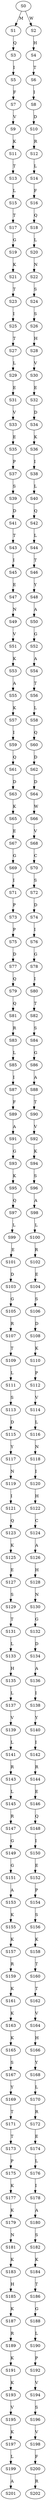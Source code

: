 strict digraph  {
	S0 -> S1 [ label = M ];
	S0 -> S2 [ label = W ];
	S1 -> S3 [ label = Q ];
	S2 -> S4 [ label = H ];
	S3 -> S5 [ label = I ];
	S4 -> S6 [ label = T ];
	S5 -> S7 [ label = F ];
	S6 -> S8 [ label = I ];
	S7 -> S9 [ label = V ];
	S8 -> S10 [ label = D ];
	S9 -> S11 [ label = K ];
	S10 -> S12 [ label = R ];
	S11 -> S13 [ label = T ];
	S12 -> S14 [ label = L ];
	S13 -> S15 [ label = L ];
	S14 -> S16 [ label = F ];
	S15 -> S17 [ label = T ];
	S16 -> S18 [ label = Q ];
	S17 -> S19 [ label = G ];
	S18 -> S20 [ label = L ];
	S19 -> S21 [ label = K ];
	S20 -> S22 [ label = N ];
	S21 -> S23 [ label = T ];
	S22 -> S24 [ label = S ];
	S23 -> S25 [ label = I ];
	S24 -> S26 [ label = S ];
	S25 -> S27 [ label = T ];
	S26 -> S28 [ label = H ];
	S27 -> S29 [ label = L ];
	S28 -> S30 [ label = V ];
	S29 -> S31 [ label = E ];
	S30 -> S32 [ label = E ];
	S31 -> S33 [ label = V ];
	S32 -> S34 [ label = D ];
	S33 -> S35 [ label = E ];
	S34 -> S36 [ label = K ];
	S35 -> S37 [ label = P ];
	S36 -> S38 [ label = I ];
	S37 -> S39 [ label = S ];
	S38 -> S40 [ label = L ];
	S39 -> S41 [ label = D ];
	S40 -> S42 [ label = Q ];
	S41 -> S43 [ label = T ];
	S42 -> S44 [ label = L ];
	S43 -> S45 [ label = I ];
	S44 -> S46 [ label = T ];
	S45 -> S47 [ label = E ];
	S46 -> S48 [ label = Y ];
	S47 -> S49 [ label = N ];
	S48 -> S50 [ label = A ];
	S49 -> S51 [ label = V ];
	S50 -> S52 [ label = G ];
	S51 -> S53 [ label = K ];
	S52 -> S54 [ label = A ];
	S53 -> S55 [ label = A ];
	S54 -> S56 [ label = T ];
	S55 -> S57 [ label = K ];
	S56 -> S58 [ label = L ];
	S57 -> S59 [ label = I ];
	S58 -> S60 [ label = Q ];
	S59 -> S61 [ label = Q ];
	S60 -> S62 [ label = D ];
	S61 -> S63 [ label = D ];
	S62 -> S64 [ label = D ];
	S63 -> S65 [ label = K ];
	S64 -> S66 [ label = W ];
	S65 -> S67 [ label = E ];
	S66 -> S68 [ label = V ];
	S67 -> S69 [ label = G ];
	S68 -> S70 [ label = C ];
	S69 -> S71 [ label = I ];
	S70 -> S72 [ label = S ];
	S71 -> S73 [ label = P ];
	S72 -> S74 [ label = D ];
	S73 -> S75 [ label = P ];
	S74 -> S76 [ label = I ];
	S75 -> S77 [ label = D ];
	S76 -> S78 [ label = G ];
	S77 -> S79 [ label = Q ];
	S78 -> S80 [ label = I ];
	S79 -> S81 [ label = Q ];
	S80 -> S82 [ label = T ];
	S81 -> S83 [ label = R ];
	S82 -> S84 [ label = S ];
	S83 -> S85 [ label = L ];
	S84 -> S86 [ label = G ];
	S85 -> S87 [ label = I ];
	S86 -> S88 [ label = A ];
	S87 -> S89 [ label = F ];
	S88 -> S90 [ label = T ];
	S89 -> S91 [ label = A ];
	S90 -> S92 [ label = V ];
	S91 -> S93 [ label = G ];
	S92 -> S94 [ label = K ];
	S93 -> S95 [ label = K ];
	S94 -> S96 [ label = S ];
	S95 -> S97 [ label = Q ];
	S96 -> S98 [ label = A ];
	S97 -> S99 [ label = L ];
	S98 -> S100 [ label = L ];
	S99 -> S101 [ label = E ];
	S100 -> S102 [ label = R ];
	S101 -> S103 [ label = D ];
	S102 -> S104 [ label = E ];
	S103 -> S105 [ label = G ];
	S104 -> S106 [ label = S ];
	S105 -> S107 [ label = R ];
	S106 -> S108 [ label = D ];
	S107 -> S109 [ label = T ];
	S108 -> S110 [ label = K ];
	S109 -> S111 [ label = L ];
	S110 -> S112 [ label = P ];
	S111 -> S113 [ label = S ];
	S112 -> S114 [ label = V ];
	S113 -> S115 [ label = D ];
	S114 -> S116 [ label = L ];
	S115 -> S117 [ label = Y ];
	S116 -> S118 [ label = N ];
	S117 -> S119 [ label = N ];
	S118 -> S120 [ label = I ];
	S119 -> S121 [ label = I ];
	S120 -> S122 [ label = H ];
	S121 -> S123 [ label = Q ];
	S122 -> S124 [ label = C ];
	S123 -> S125 [ label = K ];
	S124 -> S126 [ label = A ];
	S125 -> S127 [ label = E ];
	S126 -> S128 [ label = H ];
	S127 -> S129 [ label = S ];
	S128 -> S130 [ label = N ];
	S129 -> S131 [ label = T ];
	S130 -> S132 [ label = G ];
	S131 -> S133 [ label = L ];
	S132 -> S134 [ label = D ];
	S133 -> S135 [ label = H ];
	S134 -> S136 [ label = A ];
	S135 -> S137 [ label = L ];
	S136 -> S138 [ label = I ];
	S137 -> S139 [ label = V ];
	S138 -> S140 [ label = Y ];
	S139 -> S141 [ label = L ];
	S140 -> S142 [ label = I ];
	S141 -> S143 [ label = R ];
	S142 -> S144 [ label = R ];
	S143 -> S145 [ label = L ];
	S144 -> S146 [ label = E ];
	S145 -> S147 [ label = R ];
	S146 -> S148 [ label = Q ];
	S147 -> S149 [ label = G ];
	S148 -> S150 [ label = I ];
	S149 -> S151 [ label = G ];
	S150 -> S152 [ label = E ];
	S151 -> S153 [ label = A ];
	S152 -> S154 [ label = P ];
	S153 -> S155 [ label = K ];
	S154 -> S156 [ label = S ];
	S155 -> S157 [ label = K ];
	S156 -> S158 [ label = K ];
	S157 -> S159 [ label = R ];
	S158 -> S160 [ label = T ];
	S159 -> S161 [ label = K ];
	S160 -> S162 [ label = T ];
	S161 -> S163 [ label = K ];
	S162 -> S164 [ label = V ];
	S163 -> S165 [ label = K ];
	S164 -> S166 [ label = H ];
	S165 -> S167 [ label = S ];
	S166 -> S168 [ label = Y ];
	S167 -> S169 [ label = Y ];
	S168 -> S170 [ label = L ];
	S169 -> S171 [ label = T ];
	S170 -> S172 [ label = R ];
	S171 -> S173 [ label = T ];
	S172 -> S174 [ label = E ];
	S173 -> S175 [ label = P ];
	S174 -> S176 [ label = L ];
	S175 -> S177 [ label = K ];
	S176 -> S178 [ label = I ];
	S177 -> S179 [ label = K ];
	S178 -> S180 [ label = A ];
	S179 -> S181 [ label = N ];
	S180 -> S182 [ label = S ];
	S181 -> S183 [ label = K ];
	S182 -> S184 [ label = K ];
	S183 -> S185 [ label = H ];
	S184 -> S186 [ label = T ];
	S185 -> S187 [ label = K ];
	S186 -> S188 [ label = G ];
	S187 -> S189 [ label = R ];
	S188 -> S190 [ label = L ];
	S189 -> S191 [ label = K ];
	S190 -> S192 [ label = P ];
	S191 -> S193 [ label = K ];
	S192 -> S194 [ label = V ];
	S193 -> S195 [ label = V ];
	S194 -> S196 [ label = S ];
	S195 -> S197 [ label = K ];
	S196 -> S198 [ label = V ];
	S197 -> S199 [ label = L ];
	S198 -> S200 [ label = F ];
	S199 -> S201 [ label = A ];
	S200 -> S202 [ label = R ];
}
